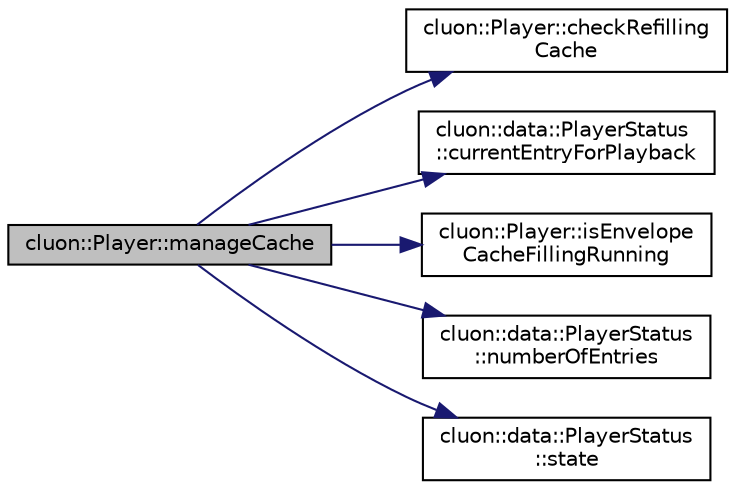 digraph "cluon::Player::manageCache"
{
 // LATEX_PDF_SIZE
  edge [fontname="Helvetica",fontsize="10",labelfontname="Helvetica",labelfontsize="10"];
  node [fontname="Helvetica",fontsize="10",shape=record];
  rankdir="LR";
  Node1 [label="cluon::Player::manageCache",height=0.2,width=0.4,color="black", fillcolor="grey75", style="filled", fontcolor="black",tooltip=" "];
  Node1 -> Node2 [color="midnightblue",fontsize="10",style="solid"];
  Node2 [label="cluon::Player::checkRefilling\lCache",height=0.2,width=0.4,color="black", fillcolor="white", style="filled",URL="$classcluon_1_1Player.html#a21c8eb549c72376764f4ff11a7d16996",tooltip=" "];
  Node1 -> Node3 [color="midnightblue",fontsize="10",style="solid"];
  Node3 [label="cluon::data::PlayerStatus\l::currentEntryForPlayback",height=0.2,width=0.4,color="black", fillcolor="white", style="filled",URL="$classcluon_1_1data_1_1PlayerStatus.html#af48df7572f342437d3b4f8a69ad3c926",tooltip=" "];
  Node1 -> Node4 [color="midnightblue",fontsize="10",style="solid"];
  Node4 [label="cluon::Player::isEnvelope\lCacheFillingRunning",height=0.2,width=0.4,color="black", fillcolor="white", style="filled",URL="$classcluon_1_1Player.html#a3e96e1ad2ba6ebb36ea79cbc79e0c420",tooltip=" "];
  Node1 -> Node5 [color="midnightblue",fontsize="10",style="solid"];
  Node5 [label="cluon::data::PlayerStatus\l::numberOfEntries",height=0.2,width=0.4,color="black", fillcolor="white", style="filled",URL="$classcluon_1_1data_1_1PlayerStatus.html#ad40aff71b6ac4a837302d648f9096831",tooltip=" "];
  Node1 -> Node6 [color="midnightblue",fontsize="10",style="solid"];
  Node6 [label="cluon::data::PlayerStatus\l::state",height=0.2,width=0.4,color="black", fillcolor="white", style="filled",URL="$classcluon_1_1data_1_1PlayerStatus.html#a55d08bc0d1f2d543f6770b682a988323",tooltip=" "];
}
